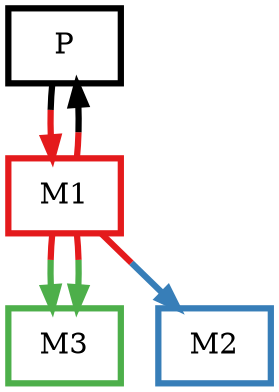 digraph barS {
	{
		rank=same
	0 [shape=box,penwidth=3,colorscheme=set19,color=0,label="P"]
	}
	{
		rank=same
		3 [shape=box,penwidth=3,colorscheme=set19,color=3,label="M3"]
		2 [shape=box,penwidth=3,colorscheme=set19,color=2,label="M2"]
	}
	1 [shape=box,penwidth=3,colorscheme=set19,color=1,label="M1"]
	1 -> 3 [penwidth=3,colorscheme=set19,color="1;0.5:3"]
	1 -> 3 [penwidth=3,colorscheme=set19,color="1;0.5:3"]
	1 -> 2 [penwidth=3,colorscheme=set19,color="1;0.5:2"]
	1 -> 0 [penwidth=3,colorscheme=set19,color="1;0.5:0"]
	0 -> 1 [penwidth=3,colorscheme=set19,color="0;0.5:1"]
}
